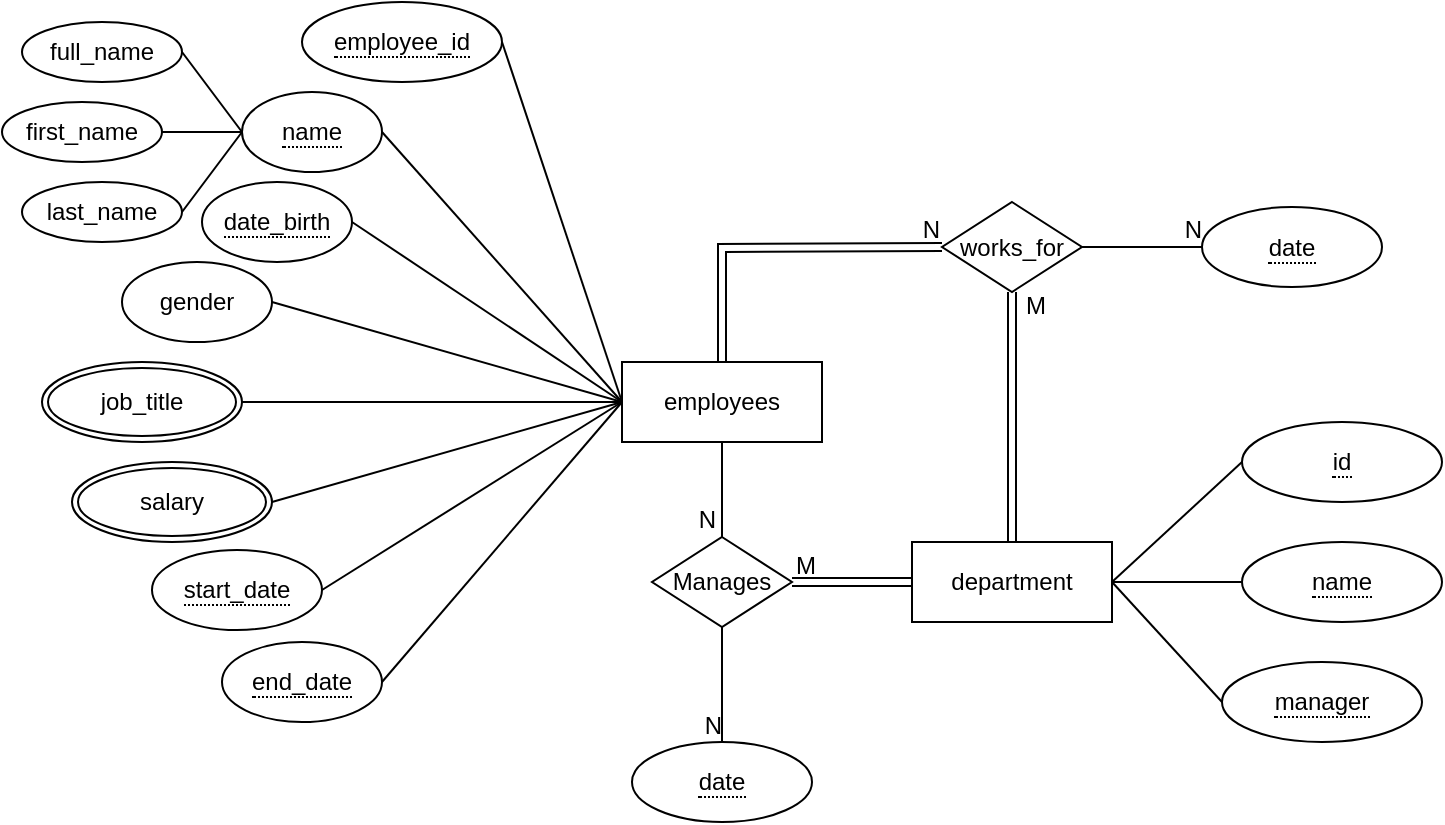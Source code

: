 <mxfile version="13.8.5" type="github">
  <diagram id="SLp7Ih21Ny8QmJdHLlk6" name="Page-1">
    <mxGraphModel dx="782" dy="437" grid="1" gridSize="10" guides="1" tooltips="1" connect="1" arrows="1" fold="1" page="1" pageScale="1" pageWidth="827" pageHeight="1169" math="0" shadow="0">
      <root>
        <mxCell id="0" />
        <mxCell id="1" parent="0" />
        <mxCell id="GyHNu_jlYCtRFL4EkKrP-1" value="employees" style="whiteSpace=wrap;html=1;align=center;" parent="1" vertex="1">
          <mxGeometry x="330" y="190" width="100" height="40" as="geometry" />
        </mxCell>
        <mxCell id="GyHNu_jlYCtRFL4EkKrP-2" value="department" style="whiteSpace=wrap;html=1;align=center;" parent="1" vertex="1">
          <mxGeometry x="475" y="280" width="100" height="40" as="geometry" />
        </mxCell>
        <mxCell id="GyHNu_jlYCtRFL4EkKrP-5" value="&lt;span style=&quot;border-bottom: 1px dotted&quot;&gt;employee_id&lt;/span&gt;" style="ellipse;whiteSpace=wrap;html=1;align=center;" parent="1" vertex="1">
          <mxGeometry x="170" y="10" width="100" height="40" as="geometry" />
        </mxCell>
        <mxCell id="GyHNu_jlYCtRFL4EkKrP-6" value="&lt;span style=&quot;border-bottom: 1px dotted&quot;&gt;name&lt;/span&gt;" style="ellipse;whiteSpace=wrap;html=1;align=center;" parent="1" vertex="1">
          <mxGeometry x="140" y="55" width="70" height="40" as="geometry" />
        </mxCell>
        <mxCell id="GyHNu_jlYCtRFL4EkKrP-7" value="full_name" style="ellipse;whiteSpace=wrap;html=1;align=center;" parent="1" vertex="1">
          <mxGeometry x="30" y="20" width="80" height="30" as="geometry" />
        </mxCell>
        <mxCell id="GyHNu_jlYCtRFL4EkKrP-8" value="first_name" style="ellipse;whiteSpace=wrap;html=1;align=center;" parent="1" vertex="1">
          <mxGeometry x="20" y="60" width="80" height="30" as="geometry" />
        </mxCell>
        <mxCell id="GyHNu_jlYCtRFL4EkKrP-9" value="last_name" style="ellipse;whiteSpace=wrap;html=1;align=center;" parent="1" vertex="1">
          <mxGeometry x="30" y="100" width="80" height="30" as="geometry" />
        </mxCell>
        <mxCell id="GyHNu_jlYCtRFL4EkKrP-10" value="" style="endArrow=none;html=1;rounded=0;exitX=1;exitY=0.5;exitDx=0;exitDy=0;entryX=0;entryY=0.5;entryDx=0;entryDy=0;" parent="1" source="GyHNu_jlYCtRFL4EkKrP-7" target="GyHNu_jlYCtRFL4EkKrP-6" edge="1">
          <mxGeometry relative="1" as="geometry">
            <mxPoint x="320" y="230" as="sourcePoint" />
            <mxPoint x="480" y="230" as="targetPoint" />
          </mxGeometry>
        </mxCell>
        <mxCell id="GyHNu_jlYCtRFL4EkKrP-11" value="" style="endArrow=none;html=1;rounded=0;exitX=1;exitY=0.5;exitDx=0;exitDy=0;entryX=0;entryY=0.5;entryDx=0;entryDy=0;" parent="1" source="GyHNu_jlYCtRFL4EkKrP-8" target="GyHNu_jlYCtRFL4EkKrP-6" edge="1">
          <mxGeometry relative="1" as="geometry">
            <mxPoint x="320" y="230" as="sourcePoint" />
            <mxPoint x="480" y="230" as="targetPoint" />
          </mxGeometry>
        </mxCell>
        <mxCell id="GyHNu_jlYCtRFL4EkKrP-12" value="" style="endArrow=none;html=1;rounded=0;exitX=1;exitY=0.5;exitDx=0;exitDy=0;entryX=0;entryY=0.5;entryDx=0;entryDy=0;" parent="1" source="GyHNu_jlYCtRFL4EkKrP-9" target="GyHNu_jlYCtRFL4EkKrP-6" edge="1">
          <mxGeometry relative="1" as="geometry">
            <mxPoint x="320" y="230" as="sourcePoint" />
            <mxPoint x="480" y="230" as="targetPoint" />
          </mxGeometry>
        </mxCell>
        <mxCell id="GyHNu_jlYCtRFL4EkKrP-13" value="" style="endArrow=none;html=1;rounded=0;exitX=1;exitY=0.5;exitDx=0;exitDy=0;entryX=0;entryY=0.5;entryDx=0;entryDy=0;" parent="1" source="GyHNu_jlYCtRFL4EkKrP-5" target="GyHNu_jlYCtRFL4EkKrP-1" edge="1">
          <mxGeometry relative="1" as="geometry">
            <mxPoint x="320" y="230" as="sourcePoint" />
            <mxPoint x="480" y="230" as="targetPoint" />
          </mxGeometry>
        </mxCell>
        <mxCell id="GyHNu_jlYCtRFL4EkKrP-14" value="" style="endArrow=none;html=1;rounded=0;exitX=1;exitY=0.5;exitDx=0;exitDy=0;entryX=0;entryY=0.5;entryDx=0;entryDy=0;" parent="1" source="GyHNu_jlYCtRFL4EkKrP-6" target="GyHNu_jlYCtRFL4EkKrP-1" edge="1">
          <mxGeometry relative="1" as="geometry">
            <mxPoint x="320" y="230" as="sourcePoint" />
            <mxPoint x="480" y="230" as="targetPoint" />
          </mxGeometry>
        </mxCell>
        <mxCell id="GyHNu_jlYCtRFL4EkKrP-15" value="gender" style="ellipse;whiteSpace=wrap;html=1;align=center;" parent="1" vertex="1">
          <mxGeometry x="80" y="140" width="75" height="40" as="geometry" />
        </mxCell>
        <mxCell id="GyHNu_jlYCtRFL4EkKrP-16" value="" style="endArrow=none;html=1;rounded=0;exitX=1;exitY=0.5;exitDx=0;exitDy=0;entryX=0;entryY=0.5;entryDx=0;entryDy=0;" parent="1" source="GyHNu_jlYCtRFL4EkKrP-15" target="GyHNu_jlYCtRFL4EkKrP-1" edge="1">
          <mxGeometry relative="1" as="geometry">
            <mxPoint x="320" y="230" as="sourcePoint" />
            <mxPoint x="480" y="230" as="targetPoint" />
          </mxGeometry>
        </mxCell>
        <mxCell id="GyHNu_jlYCtRFL4EkKrP-17" value="&lt;span style=&quot;border-bottom: 1px dotted&quot;&gt;date_birth&lt;/span&gt;" style="ellipse;whiteSpace=wrap;html=1;align=center;" parent="1" vertex="1">
          <mxGeometry x="120" y="100" width="75" height="40" as="geometry" />
        </mxCell>
        <mxCell id="GyHNu_jlYCtRFL4EkKrP-18" value="" style="endArrow=none;html=1;rounded=0;exitX=1;exitY=0.5;exitDx=0;exitDy=0;entryX=0;entryY=0.5;entryDx=0;entryDy=0;" parent="1" source="GyHNu_jlYCtRFL4EkKrP-17" target="GyHNu_jlYCtRFL4EkKrP-1" edge="1">
          <mxGeometry relative="1" as="geometry">
            <mxPoint x="320" y="230" as="sourcePoint" />
            <mxPoint x="480" y="230" as="targetPoint" />
          </mxGeometry>
        </mxCell>
        <mxCell id="GyHNu_jlYCtRFL4EkKrP-19" value="&lt;span style=&quot;border-bottom: 1px dotted&quot;&gt;start_date&lt;/span&gt;" style="ellipse;whiteSpace=wrap;html=1;align=center;" parent="1" vertex="1">
          <mxGeometry x="95" y="284" width="85" height="40" as="geometry" />
        </mxCell>
        <mxCell id="GyHNu_jlYCtRFL4EkKrP-20" value="&lt;span style=&quot;border-bottom: 1px dotted&quot;&gt;end_date&lt;/span&gt;" style="ellipse;whiteSpace=wrap;html=1;align=center;" parent="1" vertex="1">
          <mxGeometry x="130" y="330" width="80" height="40" as="geometry" />
        </mxCell>
        <mxCell id="GyHNu_jlYCtRFL4EkKrP-22" value="" style="endArrow=none;html=1;rounded=0;exitX=1;exitY=0.5;exitDx=0;exitDy=0;entryX=0;entryY=0.5;entryDx=0;entryDy=0;" parent="1" source="GyHNu_jlYCtRFL4EkKrP-19" target="GyHNu_jlYCtRFL4EkKrP-1" edge="1">
          <mxGeometry relative="1" as="geometry">
            <mxPoint x="320" y="230" as="sourcePoint" />
            <mxPoint x="480" y="230" as="targetPoint" />
          </mxGeometry>
        </mxCell>
        <mxCell id="GyHNu_jlYCtRFL4EkKrP-23" value="" style="endArrow=none;html=1;rounded=0;exitX=1;exitY=0.5;exitDx=0;exitDy=0;entryX=0;entryY=0.5;entryDx=0;entryDy=0;" parent="1" source="GyHNu_jlYCtRFL4EkKrP-20" target="GyHNu_jlYCtRFL4EkKrP-1" edge="1">
          <mxGeometry relative="1" as="geometry">
            <mxPoint x="320" y="230" as="sourcePoint" />
            <mxPoint x="480" y="230" as="targetPoint" />
          </mxGeometry>
        </mxCell>
        <mxCell id="GyHNu_jlYCtRFL4EkKrP-26" value="" style="endArrow=none;html=1;rounded=0;exitX=1;exitY=0.5;exitDx=0;exitDy=0;entryX=0;entryY=0.5;entryDx=0;entryDy=0;" parent="1" source="0HEMyC9qYWvPxuRM62-B-23" target="GyHNu_jlYCtRFL4EkKrP-1" edge="1">
          <mxGeometry relative="1" as="geometry">
            <mxPoint x="150" y="210" as="sourcePoint" />
            <mxPoint x="480" y="230" as="targetPoint" />
          </mxGeometry>
        </mxCell>
        <mxCell id="GyHNu_jlYCtRFL4EkKrP-27" value="&lt;span style=&quot;border-bottom: 1px dotted&quot;&gt;id&lt;/span&gt;" style="ellipse;whiteSpace=wrap;html=1;align=center;" parent="1" vertex="1">
          <mxGeometry x="640" y="220" width="100" height="40" as="geometry" />
        </mxCell>
        <mxCell id="GyHNu_jlYCtRFL4EkKrP-28" value="&lt;span style=&quot;border-bottom: 1px dotted&quot;&gt;name&lt;/span&gt;" style="ellipse;whiteSpace=wrap;html=1;align=center;" parent="1" vertex="1">
          <mxGeometry x="640" y="280" width="100" height="40" as="geometry" />
        </mxCell>
        <mxCell id="GyHNu_jlYCtRFL4EkKrP-29" value="" style="endArrow=none;html=1;rounded=0;entryX=1;entryY=0.5;entryDx=0;entryDy=0;exitX=0;exitY=0.5;exitDx=0;exitDy=0;" parent="1" source="GyHNu_jlYCtRFL4EkKrP-27" target="GyHNu_jlYCtRFL4EkKrP-2" edge="1">
          <mxGeometry relative="1" as="geometry">
            <mxPoint x="430" y="60" as="sourcePoint" />
            <mxPoint x="480" y="110" as="targetPoint" />
          </mxGeometry>
        </mxCell>
        <mxCell id="GyHNu_jlYCtRFL4EkKrP-30" value="" style="endArrow=none;html=1;rounded=0;exitX=0;exitY=0.5;exitDx=0;exitDy=0;entryX=1;entryY=0.5;entryDx=0;entryDy=0;" parent="1" source="GyHNu_jlYCtRFL4EkKrP-28" target="GyHNu_jlYCtRFL4EkKrP-2" edge="1">
          <mxGeometry relative="1" as="geometry">
            <mxPoint x="320" y="110" as="sourcePoint" />
            <mxPoint x="480" y="110" as="targetPoint" />
          </mxGeometry>
        </mxCell>
        <mxCell id="GyHNu_jlYCtRFL4EkKrP-33" value="" style="endArrow=none;html=1;rounded=0;exitX=1;exitY=0.5;exitDx=0;exitDy=0;entryX=0;entryY=0.5;entryDx=0;entryDy=0;" parent="1" source="0HEMyC9qYWvPxuRM62-B-22" target="GyHNu_jlYCtRFL4EkKrP-1" edge="1">
          <mxGeometry relative="1" as="geometry">
            <mxPoint x="160" y="260" as="sourcePoint" />
            <mxPoint x="480" y="210" as="targetPoint" />
          </mxGeometry>
        </mxCell>
        <mxCell id="GyHNu_jlYCtRFL4EkKrP-35" value="works_for" style="shape=rhombus;perimeter=rhombusPerimeter;whiteSpace=wrap;html=1;align=center;" parent="1" vertex="1">
          <mxGeometry x="490" y="110" width="70" height="45" as="geometry" />
        </mxCell>
        <mxCell id="GyHNu_jlYCtRFL4EkKrP-40" value="&lt;span style=&quot;border-bottom: 1px dotted&quot;&gt;manager&lt;/span&gt;" style="ellipse;whiteSpace=wrap;html=1;align=center;" parent="1" vertex="1">
          <mxGeometry x="630" y="340" width="100" height="40" as="geometry" />
        </mxCell>
        <mxCell id="GyHNu_jlYCtRFL4EkKrP-41" value="" style="endArrow=none;html=1;rounded=0;entryX=0;entryY=0.5;entryDx=0;entryDy=0;exitX=1;exitY=0.5;exitDx=0;exitDy=0;" parent="1" source="GyHNu_jlYCtRFL4EkKrP-2" target="GyHNu_jlYCtRFL4EkKrP-40" edge="1">
          <mxGeometry relative="1" as="geometry">
            <mxPoint x="340" y="310" as="sourcePoint" />
            <mxPoint x="500" y="310" as="targetPoint" />
          </mxGeometry>
        </mxCell>
        <mxCell id="0HEMyC9qYWvPxuRM62-B-1" style="edgeStyle=orthogonalEdgeStyle;rounded=0;orthogonalLoop=1;jettySize=auto;html=1;exitX=0.5;exitY=1;exitDx=0;exitDy=0;" edge="1" parent="1" source="GyHNu_jlYCtRFL4EkKrP-8" target="GyHNu_jlYCtRFL4EkKrP-8">
          <mxGeometry relative="1" as="geometry" />
        </mxCell>
        <mxCell id="0HEMyC9qYWvPxuRM62-B-4" value="Manages" style="shape=rhombus;perimeter=rhombusPerimeter;whiteSpace=wrap;html=1;align=center;" vertex="1" parent="1">
          <mxGeometry x="345" y="277.5" width="70" height="45" as="geometry" />
        </mxCell>
        <mxCell id="0HEMyC9qYWvPxuRM62-B-5" value="" style="shape=link;html=1;rounded=0;entryX=0.5;entryY=0;entryDx=0;entryDy=0;exitX=0.5;exitY=1;exitDx=0;exitDy=0;" edge="1" parent="1" source="GyHNu_jlYCtRFL4EkKrP-35" target="GyHNu_jlYCtRFL4EkKrP-2">
          <mxGeometry relative="1" as="geometry">
            <mxPoint x="300" y="230" as="sourcePoint" />
            <mxPoint x="460" y="230" as="targetPoint" />
          </mxGeometry>
        </mxCell>
        <mxCell id="0HEMyC9qYWvPxuRM62-B-6" value="M" style="resizable=0;html=1;align=left;verticalAlign=bottom;" connectable="0" vertex="1" parent="0HEMyC9qYWvPxuRM62-B-5">
          <mxGeometry x="-1" relative="1" as="geometry">
            <mxPoint x="5" y="15" as="offset" />
          </mxGeometry>
        </mxCell>
        <mxCell id="0HEMyC9qYWvPxuRM62-B-8" value="" style="shape=link;html=1;rounded=0;entryX=0;entryY=0.5;entryDx=0;entryDy=0;exitX=0.5;exitY=0;exitDx=0;exitDy=0;" edge="1" parent="1" source="GyHNu_jlYCtRFL4EkKrP-1" target="GyHNu_jlYCtRFL4EkKrP-35">
          <mxGeometry relative="1" as="geometry">
            <mxPoint x="300" y="230" as="sourcePoint" />
            <mxPoint x="460" y="230" as="targetPoint" />
            <Array as="points">
              <mxPoint x="380" y="133" />
            </Array>
          </mxGeometry>
        </mxCell>
        <mxCell id="0HEMyC9qYWvPxuRM62-B-9" value="N" style="resizable=0;html=1;align=right;verticalAlign=bottom;" connectable="0" vertex="1" parent="0HEMyC9qYWvPxuRM62-B-8">
          <mxGeometry x="1" relative="1" as="geometry" />
        </mxCell>
        <mxCell id="0HEMyC9qYWvPxuRM62-B-11" value="" style="endArrow=none;html=1;rounded=0;entryX=0.5;entryY=0;entryDx=0;entryDy=0;exitX=0.5;exitY=1;exitDx=0;exitDy=0;" edge="1" parent="1" source="GyHNu_jlYCtRFL4EkKrP-1" target="0HEMyC9qYWvPxuRM62-B-4">
          <mxGeometry relative="1" as="geometry">
            <mxPoint x="300" y="230" as="sourcePoint" />
            <mxPoint x="460" y="230" as="targetPoint" />
          </mxGeometry>
        </mxCell>
        <mxCell id="0HEMyC9qYWvPxuRM62-B-12" value="N" style="resizable=0;html=1;align=right;verticalAlign=bottom;" connectable="0" vertex="1" parent="0HEMyC9qYWvPxuRM62-B-11">
          <mxGeometry x="1" relative="1" as="geometry">
            <mxPoint x="-3" as="offset" />
          </mxGeometry>
        </mxCell>
        <mxCell id="0HEMyC9qYWvPxuRM62-B-13" value="" style="shape=link;html=1;rounded=0;entryX=0;entryY=0.5;entryDx=0;entryDy=0;exitX=1;exitY=0.5;exitDx=0;exitDy=0;" edge="1" parent="1" source="0HEMyC9qYWvPxuRM62-B-4" target="GyHNu_jlYCtRFL4EkKrP-2">
          <mxGeometry relative="1" as="geometry">
            <mxPoint x="300" y="230" as="sourcePoint" />
            <mxPoint x="460" y="230" as="targetPoint" />
          </mxGeometry>
        </mxCell>
        <mxCell id="0HEMyC9qYWvPxuRM62-B-14" value="M" style="resizable=0;html=1;align=left;verticalAlign=bottom;" connectable="0" vertex="1" parent="0HEMyC9qYWvPxuRM62-B-13">
          <mxGeometry x="-1" relative="1" as="geometry" />
        </mxCell>
        <mxCell id="0HEMyC9qYWvPxuRM62-B-16" value="&lt;span style=&quot;border-bottom: 1px dotted&quot;&gt;date&lt;/span&gt;" style="ellipse;whiteSpace=wrap;html=1;align=center;" vertex="1" parent="1">
          <mxGeometry x="620" y="112.5" width="90" height="40" as="geometry" />
        </mxCell>
        <mxCell id="0HEMyC9qYWvPxuRM62-B-17" value="" style="endArrow=none;html=1;rounded=0;entryX=0;entryY=0.5;entryDx=0;entryDy=0;exitX=1;exitY=0.5;exitDx=0;exitDy=0;" edge="1" parent="1" source="GyHNu_jlYCtRFL4EkKrP-35" target="0HEMyC9qYWvPxuRM62-B-16">
          <mxGeometry relative="1" as="geometry">
            <mxPoint x="300" y="230" as="sourcePoint" />
            <mxPoint x="460" y="230" as="targetPoint" />
          </mxGeometry>
        </mxCell>
        <mxCell id="0HEMyC9qYWvPxuRM62-B-18" value="N" style="resizable=0;html=1;align=right;verticalAlign=bottom;" connectable="0" vertex="1" parent="0HEMyC9qYWvPxuRM62-B-17">
          <mxGeometry x="1" relative="1" as="geometry" />
        </mxCell>
        <mxCell id="0HEMyC9qYWvPxuRM62-B-19" value="&lt;span style=&quot;border-bottom: 1px dotted&quot;&gt;date&lt;/span&gt;" style="ellipse;whiteSpace=wrap;html=1;align=center;" vertex="1" parent="1">
          <mxGeometry x="335" y="380" width="90" height="40" as="geometry" />
        </mxCell>
        <mxCell id="0HEMyC9qYWvPxuRM62-B-20" value="" style="endArrow=none;html=1;rounded=0;entryX=0.5;entryY=0;entryDx=0;entryDy=0;exitX=0.5;exitY=1;exitDx=0;exitDy=0;" edge="1" parent="1" source="0HEMyC9qYWvPxuRM62-B-4" target="0HEMyC9qYWvPxuRM62-B-19">
          <mxGeometry relative="1" as="geometry">
            <mxPoint x="570" y="142.5" as="sourcePoint" />
            <mxPoint x="630" y="142.5" as="targetPoint" />
          </mxGeometry>
        </mxCell>
        <mxCell id="0HEMyC9qYWvPxuRM62-B-21" value="N" style="resizable=0;html=1;align=right;verticalAlign=bottom;" connectable="0" vertex="1" parent="0HEMyC9qYWvPxuRM62-B-20">
          <mxGeometry x="1" relative="1" as="geometry" />
        </mxCell>
        <mxCell id="0HEMyC9qYWvPxuRM62-B-22" value="salary" style="ellipse;shape=doubleEllipse;margin=3;whiteSpace=wrap;html=1;align=center;" vertex="1" parent="1">
          <mxGeometry x="55" y="240" width="100" height="40" as="geometry" />
        </mxCell>
        <mxCell id="0HEMyC9qYWvPxuRM62-B-23" value="job_title" style="ellipse;shape=doubleEllipse;margin=3;whiteSpace=wrap;html=1;align=center;" vertex="1" parent="1">
          <mxGeometry x="40" y="190" width="100" height="40" as="geometry" />
        </mxCell>
      </root>
    </mxGraphModel>
  </diagram>
</mxfile>
